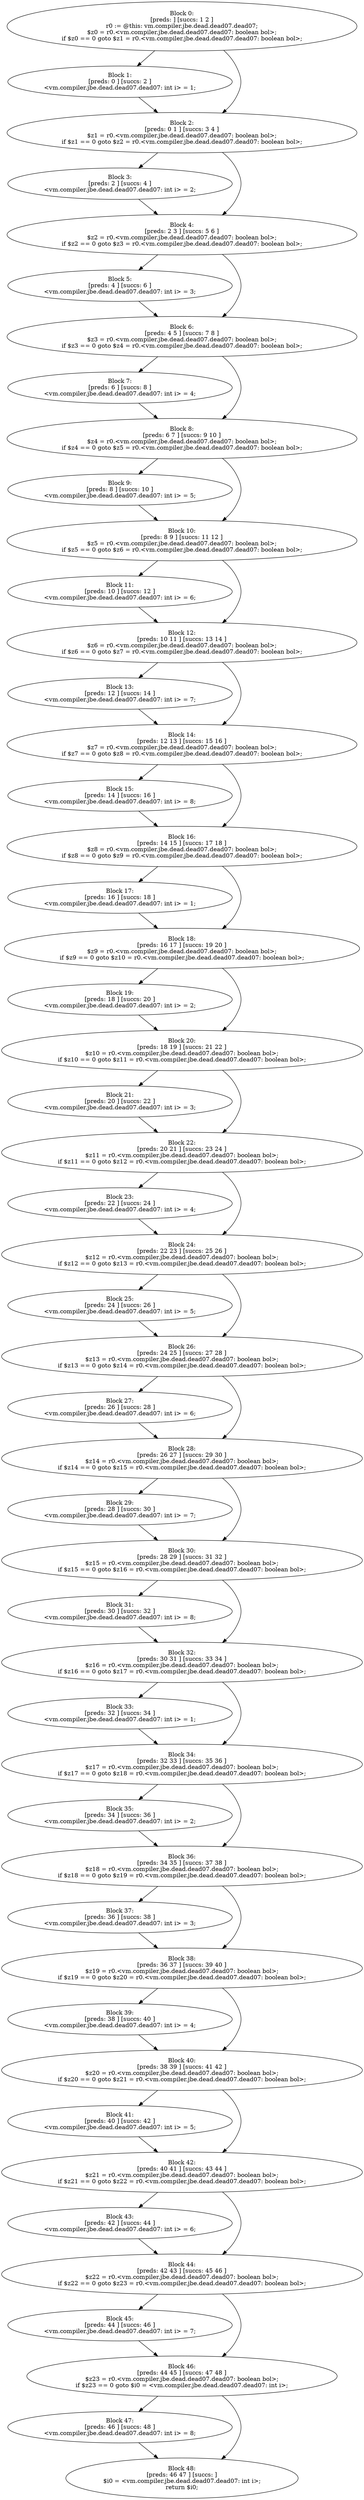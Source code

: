 digraph "unitGraph" {
    "Block 0:
[preds: ] [succs: 1 2 ]
r0 := @this: vm.compiler.jbe.dead.dead07.dead07;
$z0 = r0.<vm.compiler.jbe.dead.dead07.dead07: boolean bol>;
if $z0 == 0 goto $z1 = r0.<vm.compiler.jbe.dead.dead07.dead07: boolean bol>;
"
    "Block 1:
[preds: 0 ] [succs: 2 ]
<vm.compiler.jbe.dead.dead07.dead07: int i> = 1;
"
    "Block 2:
[preds: 0 1 ] [succs: 3 4 ]
$z1 = r0.<vm.compiler.jbe.dead.dead07.dead07: boolean bol>;
if $z1 == 0 goto $z2 = r0.<vm.compiler.jbe.dead.dead07.dead07: boolean bol>;
"
    "Block 3:
[preds: 2 ] [succs: 4 ]
<vm.compiler.jbe.dead.dead07.dead07: int i> = 2;
"
    "Block 4:
[preds: 2 3 ] [succs: 5 6 ]
$z2 = r0.<vm.compiler.jbe.dead.dead07.dead07: boolean bol>;
if $z2 == 0 goto $z3 = r0.<vm.compiler.jbe.dead.dead07.dead07: boolean bol>;
"
    "Block 5:
[preds: 4 ] [succs: 6 ]
<vm.compiler.jbe.dead.dead07.dead07: int i> = 3;
"
    "Block 6:
[preds: 4 5 ] [succs: 7 8 ]
$z3 = r0.<vm.compiler.jbe.dead.dead07.dead07: boolean bol>;
if $z3 == 0 goto $z4 = r0.<vm.compiler.jbe.dead.dead07.dead07: boolean bol>;
"
    "Block 7:
[preds: 6 ] [succs: 8 ]
<vm.compiler.jbe.dead.dead07.dead07: int i> = 4;
"
    "Block 8:
[preds: 6 7 ] [succs: 9 10 ]
$z4 = r0.<vm.compiler.jbe.dead.dead07.dead07: boolean bol>;
if $z4 == 0 goto $z5 = r0.<vm.compiler.jbe.dead.dead07.dead07: boolean bol>;
"
    "Block 9:
[preds: 8 ] [succs: 10 ]
<vm.compiler.jbe.dead.dead07.dead07: int i> = 5;
"
    "Block 10:
[preds: 8 9 ] [succs: 11 12 ]
$z5 = r0.<vm.compiler.jbe.dead.dead07.dead07: boolean bol>;
if $z5 == 0 goto $z6 = r0.<vm.compiler.jbe.dead.dead07.dead07: boolean bol>;
"
    "Block 11:
[preds: 10 ] [succs: 12 ]
<vm.compiler.jbe.dead.dead07.dead07: int i> = 6;
"
    "Block 12:
[preds: 10 11 ] [succs: 13 14 ]
$z6 = r0.<vm.compiler.jbe.dead.dead07.dead07: boolean bol>;
if $z6 == 0 goto $z7 = r0.<vm.compiler.jbe.dead.dead07.dead07: boolean bol>;
"
    "Block 13:
[preds: 12 ] [succs: 14 ]
<vm.compiler.jbe.dead.dead07.dead07: int i> = 7;
"
    "Block 14:
[preds: 12 13 ] [succs: 15 16 ]
$z7 = r0.<vm.compiler.jbe.dead.dead07.dead07: boolean bol>;
if $z7 == 0 goto $z8 = r0.<vm.compiler.jbe.dead.dead07.dead07: boolean bol>;
"
    "Block 15:
[preds: 14 ] [succs: 16 ]
<vm.compiler.jbe.dead.dead07.dead07: int i> = 8;
"
    "Block 16:
[preds: 14 15 ] [succs: 17 18 ]
$z8 = r0.<vm.compiler.jbe.dead.dead07.dead07: boolean bol>;
if $z8 == 0 goto $z9 = r0.<vm.compiler.jbe.dead.dead07.dead07: boolean bol>;
"
    "Block 17:
[preds: 16 ] [succs: 18 ]
<vm.compiler.jbe.dead.dead07.dead07: int i> = 1;
"
    "Block 18:
[preds: 16 17 ] [succs: 19 20 ]
$z9 = r0.<vm.compiler.jbe.dead.dead07.dead07: boolean bol>;
if $z9 == 0 goto $z10 = r0.<vm.compiler.jbe.dead.dead07.dead07: boolean bol>;
"
    "Block 19:
[preds: 18 ] [succs: 20 ]
<vm.compiler.jbe.dead.dead07.dead07: int i> = 2;
"
    "Block 20:
[preds: 18 19 ] [succs: 21 22 ]
$z10 = r0.<vm.compiler.jbe.dead.dead07.dead07: boolean bol>;
if $z10 == 0 goto $z11 = r0.<vm.compiler.jbe.dead.dead07.dead07: boolean bol>;
"
    "Block 21:
[preds: 20 ] [succs: 22 ]
<vm.compiler.jbe.dead.dead07.dead07: int i> = 3;
"
    "Block 22:
[preds: 20 21 ] [succs: 23 24 ]
$z11 = r0.<vm.compiler.jbe.dead.dead07.dead07: boolean bol>;
if $z11 == 0 goto $z12 = r0.<vm.compiler.jbe.dead.dead07.dead07: boolean bol>;
"
    "Block 23:
[preds: 22 ] [succs: 24 ]
<vm.compiler.jbe.dead.dead07.dead07: int i> = 4;
"
    "Block 24:
[preds: 22 23 ] [succs: 25 26 ]
$z12 = r0.<vm.compiler.jbe.dead.dead07.dead07: boolean bol>;
if $z12 == 0 goto $z13 = r0.<vm.compiler.jbe.dead.dead07.dead07: boolean bol>;
"
    "Block 25:
[preds: 24 ] [succs: 26 ]
<vm.compiler.jbe.dead.dead07.dead07: int i> = 5;
"
    "Block 26:
[preds: 24 25 ] [succs: 27 28 ]
$z13 = r0.<vm.compiler.jbe.dead.dead07.dead07: boolean bol>;
if $z13 == 0 goto $z14 = r0.<vm.compiler.jbe.dead.dead07.dead07: boolean bol>;
"
    "Block 27:
[preds: 26 ] [succs: 28 ]
<vm.compiler.jbe.dead.dead07.dead07: int i> = 6;
"
    "Block 28:
[preds: 26 27 ] [succs: 29 30 ]
$z14 = r0.<vm.compiler.jbe.dead.dead07.dead07: boolean bol>;
if $z14 == 0 goto $z15 = r0.<vm.compiler.jbe.dead.dead07.dead07: boolean bol>;
"
    "Block 29:
[preds: 28 ] [succs: 30 ]
<vm.compiler.jbe.dead.dead07.dead07: int i> = 7;
"
    "Block 30:
[preds: 28 29 ] [succs: 31 32 ]
$z15 = r0.<vm.compiler.jbe.dead.dead07.dead07: boolean bol>;
if $z15 == 0 goto $z16 = r0.<vm.compiler.jbe.dead.dead07.dead07: boolean bol>;
"
    "Block 31:
[preds: 30 ] [succs: 32 ]
<vm.compiler.jbe.dead.dead07.dead07: int i> = 8;
"
    "Block 32:
[preds: 30 31 ] [succs: 33 34 ]
$z16 = r0.<vm.compiler.jbe.dead.dead07.dead07: boolean bol>;
if $z16 == 0 goto $z17 = r0.<vm.compiler.jbe.dead.dead07.dead07: boolean bol>;
"
    "Block 33:
[preds: 32 ] [succs: 34 ]
<vm.compiler.jbe.dead.dead07.dead07: int i> = 1;
"
    "Block 34:
[preds: 32 33 ] [succs: 35 36 ]
$z17 = r0.<vm.compiler.jbe.dead.dead07.dead07: boolean bol>;
if $z17 == 0 goto $z18 = r0.<vm.compiler.jbe.dead.dead07.dead07: boolean bol>;
"
    "Block 35:
[preds: 34 ] [succs: 36 ]
<vm.compiler.jbe.dead.dead07.dead07: int i> = 2;
"
    "Block 36:
[preds: 34 35 ] [succs: 37 38 ]
$z18 = r0.<vm.compiler.jbe.dead.dead07.dead07: boolean bol>;
if $z18 == 0 goto $z19 = r0.<vm.compiler.jbe.dead.dead07.dead07: boolean bol>;
"
    "Block 37:
[preds: 36 ] [succs: 38 ]
<vm.compiler.jbe.dead.dead07.dead07: int i> = 3;
"
    "Block 38:
[preds: 36 37 ] [succs: 39 40 ]
$z19 = r0.<vm.compiler.jbe.dead.dead07.dead07: boolean bol>;
if $z19 == 0 goto $z20 = r0.<vm.compiler.jbe.dead.dead07.dead07: boolean bol>;
"
    "Block 39:
[preds: 38 ] [succs: 40 ]
<vm.compiler.jbe.dead.dead07.dead07: int i> = 4;
"
    "Block 40:
[preds: 38 39 ] [succs: 41 42 ]
$z20 = r0.<vm.compiler.jbe.dead.dead07.dead07: boolean bol>;
if $z20 == 0 goto $z21 = r0.<vm.compiler.jbe.dead.dead07.dead07: boolean bol>;
"
    "Block 41:
[preds: 40 ] [succs: 42 ]
<vm.compiler.jbe.dead.dead07.dead07: int i> = 5;
"
    "Block 42:
[preds: 40 41 ] [succs: 43 44 ]
$z21 = r0.<vm.compiler.jbe.dead.dead07.dead07: boolean bol>;
if $z21 == 0 goto $z22 = r0.<vm.compiler.jbe.dead.dead07.dead07: boolean bol>;
"
    "Block 43:
[preds: 42 ] [succs: 44 ]
<vm.compiler.jbe.dead.dead07.dead07: int i> = 6;
"
    "Block 44:
[preds: 42 43 ] [succs: 45 46 ]
$z22 = r0.<vm.compiler.jbe.dead.dead07.dead07: boolean bol>;
if $z22 == 0 goto $z23 = r0.<vm.compiler.jbe.dead.dead07.dead07: boolean bol>;
"
    "Block 45:
[preds: 44 ] [succs: 46 ]
<vm.compiler.jbe.dead.dead07.dead07: int i> = 7;
"
    "Block 46:
[preds: 44 45 ] [succs: 47 48 ]
$z23 = r0.<vm.compiler.jbe.dead.dead07.dead07: boolean bol>;
if $z23 == 0 goto $i0 = <vm.compiler.jbe.dead.dead07.dead07: int i>;
"
    "Block 47:
[preds: 46 ] [succs: 48 ]
<vm.compiler.jbe.dead.dead07.dead07: int i> = 8;
"
    "Block 48:
[preds: 46 47 ] [succs: ]
$i0 = <vm.compiler.jbe.dead.dead07.dead07: int i>;
return $i0;
"
    "Block 0:
[preds: ] [succs: 1 2 ]
r0 := @this: vm.compiler.jbe.dead.dead07.dead07;
$z0 = r0.<vm.compiler.jbe.dead.dead07.dead07: boolean bol>;
if $z0 == 0 goto $z1 = r0.<vm.compiler.jbe.dead.dead07.dead07: boolean bol>;
"->"Block 1:
[preds: 0 ] [succs: 2 ]
<vm.compiler.jbe.dead.dead07.dead07: int i> = 1;
";
    "Block 0:
[preds: ] [succs: 1 2 ]
r0 := @this: vm.compiler.jbe.dead.dead07.dead07;
$z0 = r0.<vm.compiler.jbe.dead.dead07.dead07: boolean bol>;
if $z0 == 0 goto $z1 = r0.<vm.compiler.jbe.dead.dead07.dead07: boolean bol>;
"->"Block 2:
[preds: 0 1 ] [succs: 3 4 ]
$z1 = r0.<vm.compiler.jbe.dead.dead07.dead07: boolean bol>;
if $z1 == 0 goto $z2 = r0.<vm.compiler.jbe.dead.dead07.dead07: boolean bol>;
";
    "Block 1:
[preds: 0 ] [succs: 2 ]
<vm.compiler.jbe.dead.dead07.dead07: int i> = 1;
"->"Block 2:
[preds: 0 1 ] [succs: 3 4 ]
$z1 = r0.<vm.compiler.jbe.dead.dead07.dead07: boolean bol>;
if $z1 == 0 goto $z2 = r0.<vm.compiler.jbe.dead.dead07.dead07: boolean bol>;
";
    "Block 2:
[preds: 0 1 ] [succs: 3 4 ]
$z1 = r0.<vm.compiler.jbe.dead.dead07.dead07: boolean bol>;
if $z1 == 0 goto $z2 = r0.<vm.compiler.jbe.dead.dead07.dead07: boolean bol>;
"->"Block 3:
[preds: 2 ] [succs: 4 ]
<vm.compiler.jbe.dead.dead07.dead07: int i> = 2;
";
    "Block 2:
[preds: 0 1 ] [succs: 3 4 ]
$z1 = r0.<vm.compiler.jbe.dead.dead07.dead07: boolean bol>;
if $z1 == 0 goto $z2 = r0.<vm.compiler.jbe.dead.dead07.dead07: boolean bol>;
"->"Block 4:
[preds: 2 3 ] [succs: 5 6 ]
$z2 = r0.<vm.compiler.jbe.dead.dead07.dead07: boolean bol>;
if $z2 == 0 goto $z3 = r0.<vm.compiler.jbe.dead.dead07.dead07: boolean bol>;
";
    "Block 3:
[preds: 2 ] [succs: 4 ]
<vm.compiler.jbe.dead.dead07.dead07: int i> = 2;
"->"Block 4:
[preds: 2 3 ] [succs: 5 6 ]
$z2 = r0.<vm.compiler.jbe.dead.dead07.dead07: boolean bol>;
if $z2 == 0 goto $z3 = r0.<vm.compiler.jbe.dead.dead07.dead07: boolean bol>;
";
    "Block 4:
[preds: 2 3 ] [succs: 5 6 ]
$z2 = r0.<vm.compiler.jbe.dead.dead07.dead07: boolean bol>;
if $z2 == 0 goto $z3 = r0.<vm.compiler.jbe.dead.dead07.dead07: boolean bol>;
"->"Block 5:
[preds: 4 ] [succs: 6 ]
<vm.compiler.jbe.dead.dead07.dead07: int i> = 3;
";
    "Block 4:
[preds: 2 3 ] [succs: 5 6 ]
$z2 = r0.<vm.compiler.jbe.dead.dead07.dead07: boolean bol>;
if $z2 == 0 goto $z3 = r0.<vm.compiler.jbe.dead.dead07.dead07: boolean bol>;
"->"Block 6:
[preds: 4 5 ] [succs: 7 8 ]
$z3 = r0.<vm.compiler.jbe.dead.dead07.dead07: boolean bol>;
if $z3 == 0 goto $z4 = r0.<vm.compiler.jbe.dead.dead07.dead07: boolean bol>;
";
    "Block 5:
[preds: 4 ] [succs: 6 ]
<vm.compiler.jbe.dead.dead07.dead07: int i> = 3;
"->"Block 6:
[preds: 4 5 ] [succs: 7 8 ]
$z3 = r0.<vm.compiler.jbe.dead.dead07.dead07: boolean bol>;
if $z3 == 0 goto $z4 = r0.<vm.compiler.jbe.dead.dead07.dead07: boolean bol>;
";
    "Block 6:
[preds: 4 5 ] [succs: 7 8 ]
$z3 = r0.<vm.compiler.jbe.dead.dead07.dead07: boolean bol>;
if $z3 == 0 goto $z4 = r0.<vm.compiler.jbe.dead.dead07.dead07: boolean bol>;
"->"Block 7:
[preds: 6 ] [succs: 8 ]
<vm.compiler.jbe.dead.dead07.dead07: int i> = 4;
";
    "Block 6:
[preds: 4 5 ] [succs: 7 8 ]
$z3 = r0.<vm.compiler.jbe.dead.dead07.dead07: boolean bol>;
if $z3 == 0 goto $z4 = r0.<vm.compiler.jbe.dead.dead07.dead07: boolean bol>;
"->"Block 8:
[preds: 6 7 ] [succs: 9 10 ]
$z4 = r0.<vm.compiler.jbe.dead.dead07.dead07: boolean bol>;
if $z4 == 0 goto $z5 = r0.<vm.compiler.jbe.dead.dead07.dead07: boolean bol>;
";
    "Block 7:
[preds: 6 ] [succs: 8 ]
<vm.compiler.jbe.dead.dead07.dead07: int i> = 4;
"->"Block 8:
[preds: 6 7 ] [succs: 9 10 ]
$z4 = r0.<vm.compiler.jbe.dead.dead07.dead07: boolean bol>;
if $z4 == 0 goto $z5 = r0.<vm.compiler.jbe.dead.dead07.dead07: boolean bol>;
";
    "Block 8:
[preds: 6 7 ] [succs: 9 10 ]
$z4 = r0.<vm.compiler.jbe.dead.dead07.dead07: boolean bol>;
if $z4 == 0 goto $z5 = r0.<vm.compiler.jbe.dead.dead07.dead07: boolean bol>;
"->"Block 9:
[preds: 8 ] [succs: 10 ]
<vm.compiler.jbe.dead.dead07.dead07: int i> = 5;
";
    "Block 8:
[preds: 6 7 ] [succs: 9 10 ]
$z4 = r0.<vm.compiler.jbe.dead.dead07.dead07: boolean bol>;
if $z4 == 0 goto $z5 = r0.<vm.compiler.jbe.dead.dead07.dead07: boolean bol>;
"->"Block 10:
[preds: 8 9 ] [succs: 11 12 ]
$z5 = r0.<vm.compiler.jbe.dead.dead07.dead07: boolean bol>;
if $z5 == 0 goto $z6 = r0.<vm.compiler.jbe.dead.dead07.dead07: boolean bol>;
";
    "Block 9:
[preds: 8 ] [succs: 10 ]
<vm.compiler.jbe.dead.dead07.dead07: int i> = 5;
"->"Block 10:
[preds: 8 9 ] [succs: 11 12 ]
$z5 = r0.<vm.compiler.jbe.dead.dead07.dead07: boolean bol>;
if $z5 == 0 goto $z6 = r0.<vm.compiler.jbe.dead.dead07.dead07: boolean bol>;
";
    "Block 10:
[preds: 8 9 ] [succs: 11 12 ]
$z5 = r0.<vm.compiler.jbe.dead.dead07.dead07: boolean bol>;
if $z5 == 0 goto $z6 = r0.<vm.compiler.jbe.dead.dead07.dead07: boolean bol>;
"->"Block 11:
[preds: 10 ] [succs: 12 ]
<vm.compiler.jbe.dead.dead07.dead07: int i> = 6;
";
    "Block 10:
[preds: 8 9 ] [succs: 11 12 ]
$z5 = r0.<vm.compiler.jbe.dead.dead07.dead07: boolean bol>;
if $z5 == 0 goto $z6 = r0.<vm.compiler.jbe.dead.dead07.dead07: boolean bol>;
"->"Block 12:
[preds: 10 11 ] [succs: 13 14 ]
$z6 = r0.<vm.compiler.jbe.dead.dead07.dead07: boolean bol>;
if $z6 == 0 goto $z7 = r0.<vm.compiler.jbe.dead.dead07.dead07: boolean bol>;
";
    "Block 11:
[preds: 10 ] [succs: 12 ]
<vm.compiler.jbe.dead.dead07.dead07: int i> = 6;
"->"Block 12:
[preds: 10 11 ] [succs: 13 14 ]
$z6 = r0.<vm.compiler.jbe.dead.dead07.dead07: boolean bol>;
if $z6 == 0 goto $z7 = r0.<vm.compiler.jbe.dead.dead07.dead07: boolean bol>;
";
    "Block 12:
[preds: 10 11 ] [succs: 13 14 ]
$z6 = r0.<vm.compiler.jbe.dead.dead07.dead07: boolean bol>;
if $z6 == 0 goto $z7 = r0.<vm.compiler.jbe.dead.dead07.dead07: boolean bol>;
"->"Block 13:
[preds: 12 ] [succs: 14 ]
<vm.compiler.jbe.dead.dead07.dead07: int i> = 7;
";
    "Block 12:
[preds: 10 11 ] [succs: 13 14 ]
$z6 = r0.<vm.compiler.jbe.dead.dead07.dead07: boolean bol>;
if $z6 == 0 goto $z7 = r0.<vm.compiler.jbe.dead.dead07.dead07: boolean bol>;
"->"Block 14:
[preds: 12 13 ] [succs: 15 16 ]
$z7 = r0.<vm.compiler.jbe.dead.dead07.dead07: boolean bol>;
if $z7 == 0 goto $z8 = r0.<vm.compiler.jbe.dead.dead07.dead07: boolean bol>;
";
    "Block 13:
[preds: 12 ] [succs: 14 ]
<vm.compiler.jbe.dead.dead07.dead07: int i> = 7;
"->"Block 14:
[preds: 12 13 ] [succs: 15 16 ]
$z7 = r0.<vm.compiler.jbe.dead.dead07.dead07: boolean bol>;
if $z7 == 0 goto $z8 = r0.<vm.compiler.jbe.dead.dead07.dead07: boolean bol>;
";
    "Block 14:
[preds: 12 13 ] [succs: 15 16 ]
$z7 = r0.<vm.compiler.jbe.dead.dead07.dead07: boolean bol>;
if $z7 == 0 goto $z8 = r0.<vm.compiler.jbe.dead.dead07.dead07: boolean bol>;
"->"Block 15:
[preds: 14 ] [succs: 16 ]
<vm.compiler.jbe.dead.dead07.dead07: int i> = 8;
";
    "Block 14:
[preds: 12 13 ] [succs: 15 16 ]
$z7 = r0.<vm.compiler.jbe.dead.dead07.dead07: boolean bol>;
if $z7 == 0 goto $z8 = r0.<vm.compiler.jbe.dead.dead07.dead07: boolean bol>;
"->"Block 16:
[preds: 14 15 ] [succs: 17 18 ]
$z8 = r0.<vm.compiler.jbe.dead.dead07.dead07: boolean bol>;
if $z8 == 0 goto $z9 = r0.<vm.compiler.jbe.dead.dead07.dead07: boolean bol>;
";
    "Block 15:
[preds: 14 ] [succs: 16 ]
<vm.compiler.jbe.dead.dead07.dead07: int i> = 8;
"->"Block 16:
[preds: 14 15 ] [succs: 17 18 ]
$z8 = r0.<vm.compiler.jbe.dead.dead07.dead07: boolean bol>;
if $z8 == 0 goto $z9 = r0.<vm.compiler.jbe.dead.dead07.dead07: boolean bol>;
";
    "Block 16:
[preds: 14 15 ] [succs: 17 18 ]
$z8 = r0.<vm.compiler.jbe.dead.dead07.dead07: boolean bol>;
if $z8 == 0 goto $z9 = r0.<vm.compiler.jbe.dead.dead07.dead07: boolean bol>;
"->"Block 17:
[preds: 16 ] [succs: 18 ]
<vm.compiler.jbe.dead.dead07.dead07: int i> = 1;
";
    "Block 16:
[preds: 14 15 ] [succs: 17 18 ]
$z8 = r0.<vm.compiler.jbe.dead.dead07.dead07: boolean bol>;
if $z8 == 0 goto $z9 = r0.<vm.compiler.jbe.dead.dead07.dead07: boolean bol>;
"->"Block 18:
[preds: 16 17 ] [succs: 19 20 ]
$z9 = r0.<vm.compiler.jbe.dead.dead07.dead07: boolean bol>;
if $z9 == 0 goto $z10 = r0.<vm.compiler.jbe.dead.dead07.dead07: boolean bol>;
";
    "Block 17:
[preds: 16 ] [succs: 18 ]
<vm.compiler.jbe.dead.dead07.dead07: int i> = 1;
"->"Block 18:
[preds: 16 17 ] [succs: 19 20 ]
$z9 = r0.<vm.compiler.jbe.dead.dead07.dead07: boolean bol>;
if $z9 == 0 goto $z10 = r0.<vm.compiler.jbe.dead.dead07.dead07: boolean bol>;
";
    "Block 18:
[preds: 16 17 ] [succs: 19 20 ]
$z9 = r0.<vm.compiler.jbe.dead.dead07.dead07: boolean bol>;
if $z9 == 0 goto $z10 = r0.<vm.compiler.jbe.dead.dead07.dead07: boolean bol>;
"->"Block 19:
[preds: 18 ] [succs: 20 ]
<vm.compiler.jbe.dead.dead07.dead07: int i> = 2;
";
    "Block 18:
[preds: 16 17 ] [succs: 19 20 ]
$z9 = r0.<vm.compiler.jbe.dead.dead07.dead07: boolean bol>;
if $z9 == 0 goto $z10 = r0.<vm.compiler.jbe.dead.dead07.dead07: boolean bol>;
"->"Block 20:
[preds: 18 19 ] [succs: 21 22 ]
$z10 = r0.<vm.compiler.jbe.dead.dead07.dead07: boolean bol>;
if $z10 == 0 goto $z11 = r0.<vm.compiler.jbe.dead.dead07.dead07: boolean bol>;
";
    "Block 19:
[preds: 18 ] [succs: 20 ]
<vm.compiler.jbe.dead.dead07.dead07: int i> = 2;
"->"Block 20:
[preds: 18 19 ] [succs: 21 22 ]
$z10 = r0.<vm.compiler.jbe.dead.dead07.dead07: boolean bol>;
if $z10 == 0 goto $z11 = r0.<vm.compiler.jbe.dead.dead07.dead07: boolean bol>;
";
    "Block 20:
[preds: 18 19 ] [succs: 21 22 ]
$z10 = r0.<vm.compiler.jbe.dead.dead07.dead07: boolean bol>;
if $z10 == 0 goto $z11 = r0.<vm.compiler.jbe.dead.dead07.dead07: boolean bol>;
"->"Block 21:
[preds: 20 ] [succs: 22 ]
<vm.compiler.jbe.dead.dead07.dead07: int i> = 3;
";
    "Block 20:
[preds: 18 19 ] [succs: 21 22 ]
$z10 = r0.<vm.compiler.jbe.dead.dead07.dead07: boolean bol>;
if $z10 == 0 goto $z11 = r0.<vm.compiler.jbe.dead.dead07.dead07: boolean bol>;
"->"Block 22:
[preds: 20 21 ] [succs: 23 24 ]
$z11 = r0.<vm.compiler.jbe.dead.dead07.dead07: boolean bol>;
if $z11 == 0 goto $z12 = r0.<vm.compiler.jbe.dead.dead07.dead07: boolean bol>;
";
    "Block 21:
[preds: 20 ] [succs: 22 ]
<vm.compiler.jbe.dead.dead07.dead07: int i> = 3;
"->"Block 22:
[preds: 20 21 ] [succs: 23 24 ]
$z11 = r0.<vm.compiler.jbe.dead.dead07.dead07: boolean bol>;
if $z11 == 0 goto $z12 = r0.<vm.compiler.jbe.dead.dead07.dead07: boolean bol>;
";
    "Block 22:
[preds: 20 21 ] [succs: 23 24 ]
$z11 = r0.<vm.compiler.jbe.dead.dead07.dead07: boolean bol>;
if $z11 == 0 goto $z12 = r0.<vm.compiler.jbe.dead.dead07.dead07: boolean bol>;
"->"Block 23:
[preds: 22 ] [succs: 24 ]
<vm.compiler.jbe.dead.dead07.dead07: int i> = 4;
";
    "Block 22:
[preds: 20 21 ] [succs: 23 24 ]
$z11 = r0.<vm.compiler.jbe.dead.dead07.dead07: boolean bol>;
if $z11 == 0 goto $z12 = r0.<vm.compiler.jbe.dead.dead07.dead07: boolean bol>;
"->"Block 24:
[preds: 22 23 ] [succs: 25 26 ]
$z12 = r0.<vm.compiler.jbe.dead.dead07.dead07: boolean bol>;
if $z12 == 0 goto $z13 = r0.<vm.compiler.jbe.dead.dead07.dead07: boolean bol>;
";
    "Block 23:
[preds: 22 ] [succs: 24 ]
<vm.compiler.jbe.dead.dead07.dead07: int i> = 4;
"->"Block 24:
[preds: 22 23 ] [succs: 25 26 ]
$z12 = r0.<vm.compiler.jbe.dead.dead07.dead07: boolean bol>;
if $z12 == 0 goto $z13 = r0.<vm.compiler.jbe.dead.dead07.dead07: boolean bol>;
";
    "Block 24:
[preds: 22 23 ] [succs: 25 26 ]
$z12 = r0.<vm.compiler.jbe.dead.dead07.dead07: boolean bol>;
if $z12 == 0 goto $z13 = r0.<vm.compiler.jbe.dead.dead07.dead07: boolean bol>;
"->"Block 25:
[preds: 24 ] [succs: 26 ]
<vm.compiler.jbe.dead.dead07.dead07: int i> = 5;
";
    "Block 24:
[preds: 22 23 ] [succs: 25 26 ]
$z12 = r0.<vm.compiler.jbe.dead.dead07.dead07: boolean bol>;
if $z12 == 0 goto $z13 = r0.<vm.compiler.jbe.dead.dead07.dead07: boolean bol>;
"->"Block 26:
[preds: 24 25 ] [succs: 27 28 ]
$z13 = r0.<vm.compiler.jbe.dead.dead07.dead07: boolean bol>;
if $z13 == 0 goto $z14 = r0.<vm.compiler.jbe.dead.dead07.dead07: boolean bol>;
";
    "Block 25:
[preds: 24 ] [succs: 26 ]
<vm.compiler.jbe.dead.dead07.dead07: int i> = 5;
"->"Block 26:
[preds: 24 25 ] [succs: 27 28 ]
$z13 = r0.<vm.compiler.jbe.dead.dead07.dead07: boolean bol>;
if $z13 == 0 goto $z14 = r0.<vm.compiler.jbe.dead.dead07.dead07: boolean bol>;
";
    "Block 26:
[preds: 24 25 ] [succs: 27 28 ]
$z13 = r0.<vm.compiler.jbe.dead.dead07.dead07: boolean bol>;
if $z13 == 0 goto $z14 = r0.<vm.compiler.jbe.dead.dead07.dead07: boolean bol>;
"->"Block 27:
[preds: 26 ] [succs: 28 ]
<vm.compiler.jbe.dead.dead07.dead07: int i> = 6;
";
    "Block 26:
[preds: 24 25 ] [succs: 27 28 ]
$z13 = r0.<vm.compiler.jbe.dead.dead07.dead07: boolean bol>;
if $z13 == 0 goto $z14 = r0.<vm.compiler.jbe.dead.dead07.dead07: boolean bol>;
"->"Block 28:
[preds: 26 27 ] [succs: 29 30 ]
$z14 = r0.<vm.compiler.jbe.dead.dead07.dead07: boolean bol>;
if $z14 == 0 goto $z15 = r0.<vm.compiler.jbe.dead.dead07.dead07: boolean bol>;
";
    "Block 27:
[preds: 26 ] [succs: 28 ]
<vm.compiler.jbe.dead.dead07.dead07: int i> = 6;
"->"Block 28:
[preds: 26 27 ] [succs: 29 30 ]
$z14 = r0.<vm.compiler.jbe.dead.dead07.dead07: boolean bol>;
if $z14 == 0 goto $z15 = r0.<vm.compiler.jbe.dead.dead07.dead07: boolean bol>;
";
    "Block 28:
[preds: 26 27 ] [succs: 29 30 ]
$z14 = r0.<vm.compiler.jbe.dead.dead07.dead07: boolean bol>;
if $z14 == 0 goto $z15 = r0.<vm.compiler.jbe.dead.dead07.dead07: boolean bol>;
"->"Block 29:
[preds: 28 ] [succs: 30 ]
<vm.compiler.jbe.dead.dead07.dead07: int i> = 7;
";
    "Block 28:
[preds: 26 27 ] [succs: 29 30 ]
$z14 = r0.<vm.compiler.jbe.dead.dead07.dead07: boolean bol>;
if $z14 == 0 goto $z15 = r0.<vm.compiler.jbe.dead.dead07.dead07: boolean bol>;
"->"Block 30:
[preds: 28 29 ] [succs: 31 32 ]
$z15 = r0.<vm.compiler.jbe.dead.dead07.dead07: boolean bol>;
if $z15 == 0 goto $z16 = r0.<vm.compiler.jbe.dead.dead07.dead07: boolean bol>;
";
    "Block 29:
[preds: 28 ] [succs: 30 ]
<vm.compiler.jbe.dead.dead07.dead07: int i> = 7;
"->"Block 30:
[preds: 28 29 ] [succs: 31 32 ]
$z15 = r0.<vm.compiler.jbe.dead.dead07.dead07: boolean bol>;
if $z15 == 0 goto $z16 = r0.<vm.compiler.jbe.dead.dead07.dead07: boolean bol>;
";
    "Block 30:
[preds: 28 29 ] [succs: 31 32 ]
$z15 = r0.<vm.compiler.jbe.dead.dead07.dead07: boolean bol>;
if $z15 == 0 goto $z16 = r0.<vm.compiler.jbe.dead.dead07.dead07: boolean bol>;
"->"Block 31:
[preds: 30 ] [succs: 32 ]
<vm.compiler.jbe.dead.dead07.dead07: int i> = 8;
";
    "Block 30:
[preds: 28 29 ] [succs: 31 32 ]
$z15 = r0.<vm.compiler.jbe.dead.dead07.dead07: boolean bol>;
if $z15 == 0 goto $z16 = r0.<vm.compiler.jbe.dead.dead07.dead07: boolean bol>;
"->"Block 32:
[preds: 30 31 ] [succs: 33 34 ]
$z16 = r0.<vm.compiler.jbe.dead.dead07.dead07: boolean bol>;
if $z16 == 0 goto $z17 = r0.<vm.compiler.jbe.dead.dead07.dead07: boolean bol>;
";
    "Block 31:
[preds: 30 ] [succs: 32 ]
<vm.compiler.jbe.dead.dead07.dead07: int i> = 8;
"->"Block 32:
[preds: 30 31 ] [succs: 33 34 ]
$z16 = r0.<vm.compiler.jbe.dead.dead07.dead07: boolean bol>;
if $z16 == 0 goto $z17 = r0.<vm.compiler.jbe.dead.dead07.dead07: boolean bol>;
";
    "Block 32:
[preds: 30 31 ] [succs: 33 34 ]
$z16 = r0.<vm.compiler.jbe.dead.dead07.dead07: boolean bol>;
if $z16 == 0 goto $z17 = r0.<vm.compiler.jbe.dead.dead07.dead07: boolean bol>;
"->"Block 33:
[preds: 32 ] [succs: 34 ]
<vm.compiler.jbe.dead.dead07.dead07: int i> = 1;
";
    "Block 32:
[preds: 30 31 ] [succs: 33 34 ]
$z16 = r0.<vm.compiler.jbe.dead.dead07.dead07: boolean bol>;
if $z16 == 0 goto $z17 = r0.<vm.compiler.jbe.dead.dead07.dead07: boolean bol>;
"->"Block 34:
[preds: 32 33 ] [succs: 35 36 ]
$z17 = r0.<vm.compiler.jbe.dead.dead07.dead07: boolean bol>;
if $z17 == 0 goto $z18 = r0.<vm.compiler.jbe.dead.dead07.dead07: boolean bol>;
";
    "Block 33:
[preds: 32 ] [succs: 34 ]
<vm.compiler.jbe.dead.dead07.dead07: int i> = 1;
"->"Block 34:
[preds: 32 33 ] [succs: 35 36 ]
$z17 = r0.<vm.compiler.jbe.dead.dead07.dead07: boolean bol>;
if $z17 == 0 goto $z18 = r0.<vm.compiler.jbe.dead.dead07.dead07: boolean bol>;
";
    "Block 34:
[preds: 32 33 ] [succs: 35 36 ]
$z17 = r0.<vm.compiler.jbe.dead.dead07.dead07: boolean bol>;
if $z17 == 0 goto $z18 = r0.<vm.compiler.jbe.dead.dead07.dead07: boolean bol>;
"->"Block 35:
[preds: 34 ] [succs: 36 ]
<vm.compiler.jbe.dead.dead07.dead07: int i> = 2;
";
    "Block 34:
[preds: 32 33 ] [succs: 35 36 ]
$z17 = r0.<vm.compiler.jbe.dead.dead07.dead07: boolean bol>;
if $z17 == 0 goto $z18 = r0.<vm.compiler.jbe.dead.dead07.dead07: boolean bol>;
"->"Block 36:
[preds: 34 35 ] [succs: 37 38 ]
$z18 = r0.<vm.compiler.jbe.dead.dead07.dead07: boolean bol>;
if $z18 == 0 goto $z19 = r0.<vm.compiler.jbe.dead.dead07.dead07: boolean bol>;
";
    "Block 35:
[preds: 34 ] [succs: 36 ]
<vm.compiler.jbe.dead.dead07.dead07: int i> = 2;
"->"Block 36:
[preds: 34 35 ] [succs: 37 38 ]
$z18 = r0.<vm.compiler.jbe.dead.dead07.dead07: boolean bol>;
if $z18 == 0 goto $z19 = r0.<vm.compiler.jbe.dead.dead07.dead07: boolean bol>;
";
    "Block 36:
[preds: 34 35 ] [succs: 37 38 ]
$z18 = r0.<vm.compiler.jbe.dead.dead07.dead07: boolean bol>;
if $z18 == 0 goto $z19 = r0.<vm.compiler.jbe.dead.dead07.dead07: boolean bol>;
"->"Block 37:
[preds: 36 ] [succs: 38 ]
<vm.compiler.jbe.dead.dead07.dead07: int i> = 3;
";
    "Block 36:
[preds: 34 35 ] [succs: 37 38 ]
$z18 = r0.<vm.compiler.jbe.dead.dead07.dead07: boolean bol>;
if $z18 == 0 goto $z19 = r0.<vm.compiler.jbe.dead.dead07.dead07: boolean bol>;
"->"Block 38:
[preds: 36 37 ] [succs: 39 40 ]
$z19 = r0.<vm.compiler.jbe.dead.dead07.dead07: boolean bol>;
if $z19 == 0 goto $z20 = r0.<vm.compiler.jbe.dead.dead07.dead07: boolean bol>;
";
    "Block 37:
[preds: 36 ] [succs: 38 ]
<vm.compiler.jbe.dead.dead07.dead07: int i> = 3;
"->"Block 38:
[preds: 36 37 ] [succs: 39 40 ]
$z19 = r0.<vm.compiler.jbe.dead.dead07.dead07: boolean bol>;
if $z19 == 0 goto $z20 = r0.<vm.compiler.jbe.dead.dead07.dead07: boolean bol>;
";
    "Block 38:
[preds: 36 37 ] [succs: 39 40 ]
$z19 = r0.<vm.compiler.jbe.dead.dead07.dead07: boolean bol>;
if $z19 == 0 goto $z20 = r0.<vm.compiler.jbe.dead.dead07.dead07: boolean bol>;
"->"Block 39:
[preds: 38 ] [succs: 40 ]
<vm.compiler.jbe.dead.dead07.dead07: int i> = 4;
";
    "Block 38:
[preds: 36 37 ] [succs: 39 40 ]
$z19 = r0.<vm.compiler.jbe.dead.dead07.dead07: boolean bol>;
if $z19 == 0 goto $z20 = r0.<vm.compiler.jbe.dead.dead07.dead07: boolean bol>;
"->"Block 40:
[preds: 38 39 ] [succs: 41 42 ]
$z20 = r0.<vm.compiler.jbe.dead.dead07.dead07: boolean bol>;
if $z20 == 0 goto $z21 = r0.<vm.compiler.jbe.dead.dead07.dead07: boolean bol>;
";
    "Block 39:
[preds: 38 ] [succs: 40 ]
<vm.compiler.jbe.dead.dead07.dead07: int i> = 4;
"->"Block 40:
[preds: 38 39 ] [succs: 41 42 ]
$z20 = r0.<vm.compiler.jbe.dead.dead07.dead07: boolean bol>;
if $z20 == 0 goto $z21 = r0.<vm.compiler.jbe.dead.dead07.dead07: boolean bol>;
";
    "Block 40:
[preds: 38 39 ] [succs: 41 42 ]
$z20 = r0.<vm.compiler.jbe.dead.dead07.dead07: boolean bol>;
if $z20 == 0 goto $z21 = r0.<vm.compiler.jbe.dead.dead07.dead07: boolean bol>;
"->"Block 41:
[preds: 40 ] [succs: 42 ]
<vm.compiler.jbe.dead.dead07.dead07: int i> = 5;
";
    "Block 40:
[preds: 38 39 ] [succs: 41 42 ]
$z20 = r0.<vm.compiler.jbe.dead.dead07.dead07: boolean bol>;
if $z20 == 0 goto $z21 = r0.<vm.compiler.jbe.dead.dead07.dead07: boolean bol>;
"->"Block 42:
[preds: 40 41 ] [succs: 43 44 ]
$z21 = r0.<vm.compiler.jbe.dead.dead07.dead07: boolean bol>;
if $z21 == 0 goto $z22 = r0.<vm.compiler.jbe.dead.dead07.dead07: boolean bol>;
";
    "Block 41:
[preds: 40 ] [succs: 42 ]
<vm.compiler.jbe.dead.dead07.dead07: int i> = 5;
"->"Block 42:
[preds: 40 41 ] [succs: 43 44 ]
$z21 = r0.<vm.compiler.jbe.dead.dead07.dead07: boolean bol>;
if $z21 == 0 goto $z22 = r0.<vm.compiler.jbe.dead.dead07.dead07: boolean bol>;
";
    "Block 42:
[preds: 40 41 ] [succs: 43 44 ]
$z21 = r0.<vm.compiler.jbe.dead.dead07.dead07: boolean bol>;
if $z21 == 0 goto $z22 = r0.<vm.compiler.jbe.dead.dead07.dead07: boolean bol>;
"->"Block 43:
[preds: 42 ] [succs: 44 ]
<vm.compiler.jbe.dead.dead07.dead07: int i> = 6;
";
    "Block 42:
[preds: 40 41 ] [succs: 43 44 ]
$z21 = r0.<vm.compiler.jbe.dead.dead07.dead07: boolean bol>;
if $z21 == 0 goto $z22 = r0.<vm.compiler.jbe.dead.dead07.dead07: boolean bol>;
"->"Block 44:
[preds: 42 43 ] [succs: 45 46 ]
$z22 = r0.<vm.compiler.jbe.dead.dead07.dead07: boolean bol>;
if $z22 == 0 goto $z23 = r0.<vm.compiler.jbe.dead.dead07.dead07: boolean bol>;
";
    "Block 43:
[preds: 42 ] [succs: 44 ]
<vm.compiler.jbe.dead.dead07.dead07: int i> = 6;
"->"Block 44:
[preds: 42 43 ] [succs: 45 46 ]
$z22 = r0.<vm.compiler.jbe.dead.dead07.dead07: boolean bol>;
if $z22 == 0 goto $z23 = r0.<vm.compiler.jbe.dead.dead07.dead07: boolean bol>;
";
    "Block 44:
[preds: 42 43 ] [succs: 45 46 ]
$z22 = r0.<vm.compiler.jbe.dead.dead07.dead07: boolean bol>;
if $z22 == 0 goto $z23 = r0.<vm.compiler.jbe.dead.dead07.dead07: boolean bol>;
"->"Block 45:
[preds: 44 ] [succs: 46 ]
<vm.compiler.jbe.dead.dead07.dead07: int i> = 7;
";
    "Block 44:
[preds: 42 43 ] [succs: 45 46 ]
$z22 = r0.<vm.compiler.jbe.dead.dead07.dead07: boolean bol>;
if $z22 == 0 goto $z23 = r0.<vm.compiler.jbe.dead.dead07.dead07: boolean bol>;
"->"Block 46:
[preds: 44 45 ] [succs: 47 48 ]
$z23 = r0.<vm.compiler.jbe.dead.dead07.dead07: boolean bol>;
if $z23 == 0 goto $i0 = <vm.compiler.jbe.dead.dead07.dead07: int i>;
";
    "Block 45:
[preds: 44 ] [succs: 46 ]
<vm.compiler.jbe.dead.dead07.dead07: int i> = 7;
"->"Block 46:
[preds: 44 45 ] [succs: 47 48 ]
$z23 = r0.<vm.compiler.jbe.dead.dead07.dead07: boolean bol>;
if $z23 == 0 goto $i0 = <vm.compiler.jbe.dead.dead07.dead07: int i>;
";
    "Block 46:
[preds: 44 45 ] [succs: 47 48 ]
$z23 = r0.<vm.compiler.jbe.dead.dead07.dead07: boolean bol>;
if $z23 == 0 goto $i0 = <vm.compiler.jbe.dead.dead07.dead07: int i>;
"->"Block 47:
[preds: 46 ] [succs: 48 ]
<vm.compiler.jbe.dead.dead07.dead07: int i> = 8;
";
    "Block 46:
[preds: 44 45 ] [succs: 47 48 ]
$z23 = r0.<vm.compiler.jbe.dead.dead07.dead07: boolean bol>;
if $z23 == 0 goto $i0 = <vm.compiler.jbe.dead.dead07.dead07: int i>;
"->"Block 48:
[preds: 46 47 ] [succs: ]
$i0 = <vm.compiler.jbe.dead.dead07.dead07: int i>;
return $i0;
";
    "Block 47:
[preds: 46 ] [succs: 48 ]
<vm.compiler.jbe.dead.dead07.dead07: int i> = 8;
"->"Block 48:
[preds: 46 47 ] [succs: ]
$i0 = <vm.compiler.jbe.dead.dead07.dead07: int i>;
return $i0;
";
}
